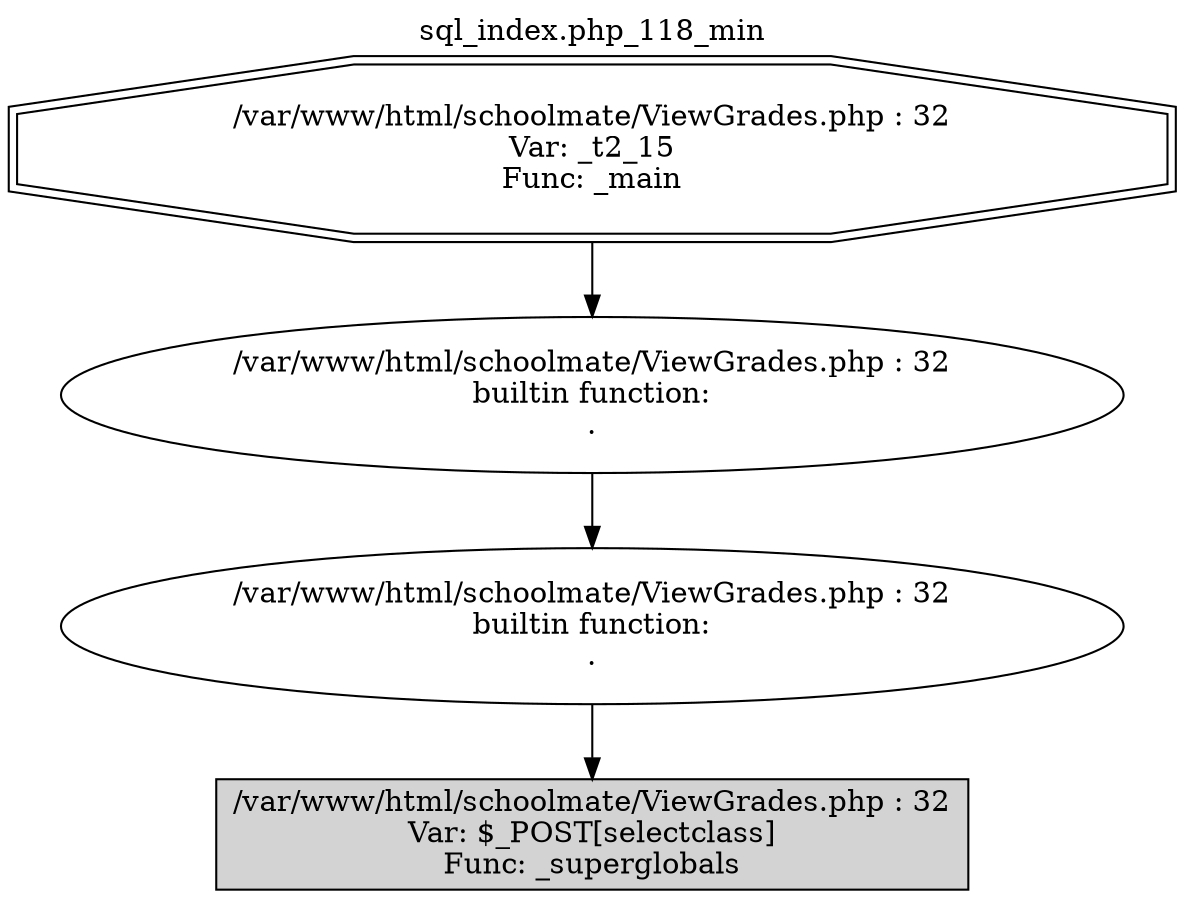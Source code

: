 digraph cfg {
  label="sql_index.php_118_min";
  labelloc=t;
  n1 [shape=doubleoctagon, label="/var/www/html/schoolmate/ViewGrades.php : 32\nVar: _t2_15\nFunc: _main\n"];
  n2 [shape=ellipse, label="/var/www/html/schoolmate/ViewGrades.php : 32\nbuiltin function:\n.\n"];
  n3 [shape=ellipse, label="/var/www/html/schoolmate/ViewGrades.php : 32\nbuiltin function:\n.\n"];
  n4 [shape=box, label="/var/www/html/schoolmate/ViewGrades.php : 32\nVar: $_POST[selectclass]\nFunc: _superglobals\n",style=filled];
  n1 -> n2;
  n2 -> n3;
  n3 -> n4;
}
